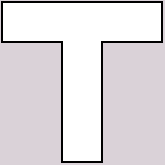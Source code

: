 <mxfile version="18.1.3" type="github">
  <diagram id="B1vGQFIsm8_bw8DCGbT4" name="Page-1">
    <mxGraphModel dx="1205" dy="537" grid="1" gridSize="10" guides="1" tooltips="1" connect="1" arrows="1" fold="1" page="1" pageScale="1" pageWidth="827" pageHeight="1169" background="#DAD2D8" math="0" shadow="0">
      <root>
        <mxCell id="0" />
        <mxCell id="1" parent="0" />
        <mxCell id="0v-LET48K0UstdUdUqmS-4" value="" style="shape=tee;whiteSpace=wrap;html=1;" vertex="1" parent="1">
          <mxGeometry x="490" y="1040" width="80" height="80" as="geometry" />
        </mxCell>
      </root>
    </mxGraphModel>
  </diagram>
</mxfile>
